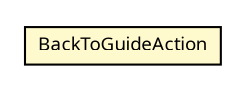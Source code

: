#!/usr/local/bin/dot
#
# Class diagram 
# Generated by UMLGraph version R5_6 (http://www.umlgraph.org/)
#

digraph G {
	edge [fontname="Trebuchet MS",fontsize=10,labelfontname="Trebuchet MS",labelfontsize=10];
	node [fontname="Trebuchet MS",fontsize=10,shape=plaintext];
	nodesep=0.25;
	ranksep=0.5;
	// se.cambio.cds.gdl.editor.view.panels.GDLEditorMainPanel.BackToGuideAction
	c202890 [label=<<table title="se.cambio.cds.gdl.editor.view.panels.GDLEditorMainPanel.BackToGuideAction" border="0" cellborder="1" cellspacing="0" cellpadding="2" port="p" bgcolor="lemonChiffon" href="./GDLEditorMainPanel.BackToGuideAction.html">
		<tr><td><table border="0" cellspacing="0" cellpadding="1">
<tr><td align="center" balign="center"><font face="Trebuchet MS"> BackToGuideAction </font></td></tr>
		</table></td></tr>
		</table>>, URL="./GDLEditorMainPanel.BackToGuideAction.html", fontname="Trebuchet MS", fontcolor="black", fontsize=9.0];
}

